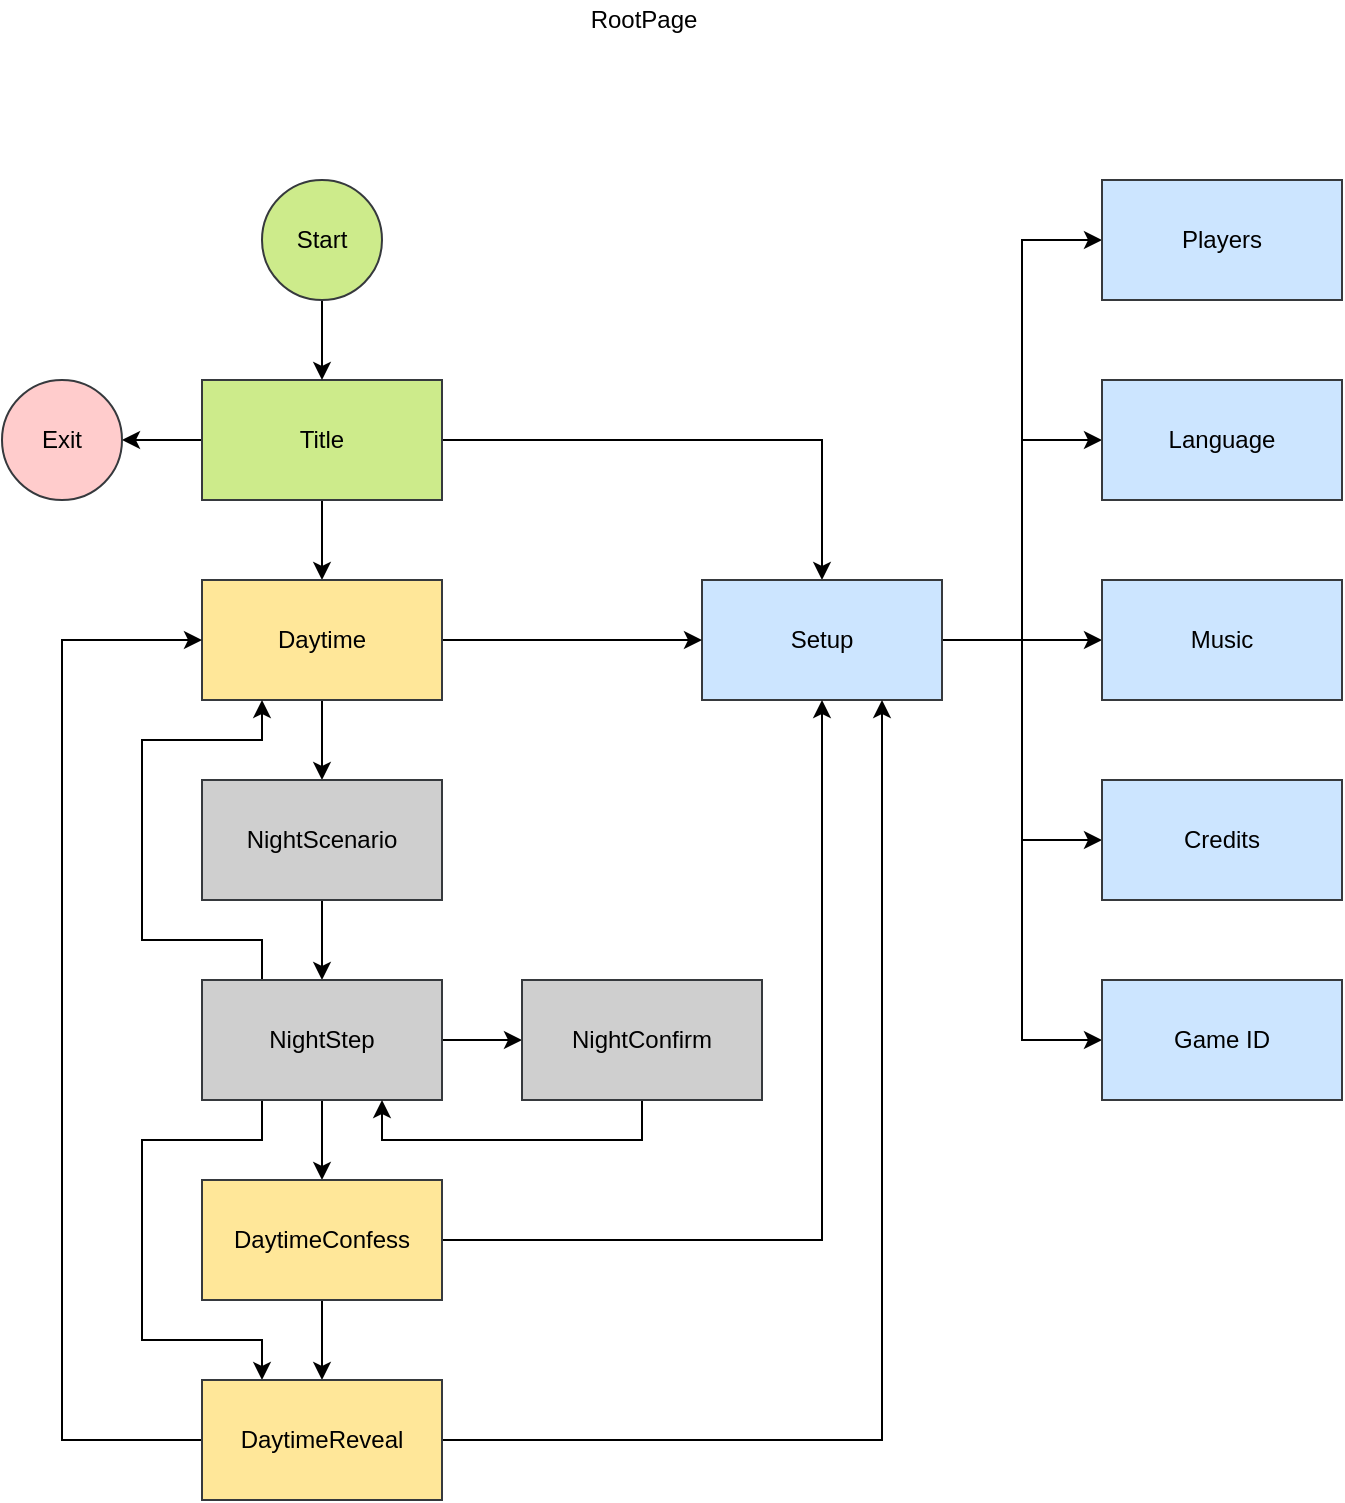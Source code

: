 <mxfile version="15.4.0" type="device"><diagram id="c8WA7uGFNBkueRXXOOZR" name="Page-1"><mxGraphModel dx="1113" dy="706" grid="1" gridSize="10" guides="1" tooltips="1" connect="1" arrows="1" fold="1" page="1" pageScale="1" pageWidth="827" pageHeight="1169" math="0" shadow="0"><root><mxCell id="0"/><mxCell id="1" parent="0"/><mxCell id="AEJ-3eX3F8_JpSc-YEdb-3" value="" style="edgeStyle=orthogonalEdgeStyle;rounded=0;orthogonalLoop=1;jettySize=auto;html=1;" parent="1" source="AEJ-3eX3F8_JpSc-YEdb-1" target="AEJ-3eX3F8_JpSc-YEdb-2" edge="1"><mxGeometry relative="1" as="geometry"/></mxCell><mxCell id="AEJ-3eX3F8_JpSc-YEdb-8" value="" style="edgeStyle=orthogonalEdgeStyle;rounded=0;orthogonalLoop=1;jettySize=auto;html=1;" parent="1" source="AEJ-3eX3F8_JpSc-YEdb-1" target="AEJ-3eX3F8_JpSc-YEdb-7" edge="1"><mxGeometry relative="1" as="geometry"/></mxCell><mxCell id="AEJ-3eX3F8_JpSc-YEdb-26" value="" style="edgeStyle=orthogonalEdgeStyle;rounded=0;orthogonalLoop=1;jettySize=auto;html=1;" parent="1" source="AEJ-3eX3F8_JpSc-YEdb-1" target="AEJ-3eX3F8_JpSc-YEdb-25" edge="1"><mxGeometry relative="1" as="geometry"/></mxCell><mxCell id="AEJ-3eX3F8_JpSc-YEdb-1" value="Title" style="rounded=0;whiteSpace=wrap;html=1;fillColor=#cdeb8b;strokeColor=#36393d;" parent="1" vertex="1"><mxGeometry x="179" y="210" width="120" height="60" as="geometry"/></mxCell><mxCell id="AEJ-3eX3F8_JpSc-YEdb-13" value="" style="edgeStyle=orthogonalEdgeStyle;rounded=0;orthogonalLoop=1;jettySize=auto;html=1;entryX=0;entryY=0.5;entryDx=0;entryDy=0;" parent="1" source="AEJ-3eX3F8_JpSc-YEdb-2" target="AEJ-3eX3F8_JpSc-YEdb-12" edge="1"><mxGeometry relative="1" as="geometry"/></mxCell><mxCell id="AEJ-3eX3F8_JpSc-YEdb-16" style="edgeStyle=orthogonalEdgeStyle;rounded=0;orthogonalLoop=1;jettySize=auto;html=1;entryX=0;entryY=0.5;entryDx=0;entryDy=0;" parent="1" source="AEJ-3eX3F8_JpSc-YEdb-2" target="AEJ-3eX3F8_JpSc-YEdb-14" edge="1"><mxGeometry relative="1" as="geometry"/></mxCell><mxCell id="AEJ-3eX3F8_JpSc-YEdb-21" style="edgeStyle=orthogonalEdgeStyle;rounded=0;orthogonalLoop=1;jettySize=auto;html=1;" parent="1" source="AEJ-3eX3F8_JpSc-YEdb-2" target="AEJ-3eX3F8_JpSc-YEdb-17" edge="1"><mxGeometry relative="1" as="geometry"/></mxCell><mxCell id="AEJ-3eX3F8_JpSc-YEdb-22" style="edgeStyle=orthogonalEdgeStyle;rounded=0;orthogonalLoop=1;jettySize=auto;html=1;entryX=0;entryY=0.5;entryDx=0;entryDy=0;" parent="1" source="AEJ-3eX3F8_JpSc-YEdb-2" target="AEJ-3eX3F8_JpSc-YEdb-18" edge="1"><mxGeometry relative="1" as="geometry"/></mxCell><mxCell id="AEJ-3eX3F8_JpSc-YEdb-24" style="edgeStyle=orthogonalEdgeStyle;rounded=0;orthogonalLoop=1;jettySize=auto;html=1;entryX=0;entryY=0.5;entryDx=0;entryDy=0;" parent="1" source="AEJ-3eX3F8_JpSc-YEdb-2" target="AEJ-3eX3F8_JpSc-YEdb-23" edge="1"><mxGeometry relative="1" as="geometry"/></mxCell><mxCell id="AEJ-3eX3F8_JpSc-YEdb-2" value="Setup" style="rounded=0;whiteSpace=wrap;html=1;fillColor=#cce5ff;strokeColor=#36393d;" parent="1" vertex="1"><mxGeometry x="429" y="310" width="120" height="60" as="geometry"/></mxCell><mxCell id="AEJ-3eX3F8_JpSc-YEdb-7" value="Exit" style="ellipse;whiteSpace=wrap;html=1;rounded=0;fillColor=#ffcccc;strokeColor=#36393d;" parent="1" vertex="1"><mxGeometry x="79" y="210" width="60" height="60" as="geometry"/></mxCell><mxCell id="AEJ-3eX3F8_JpSc-YEdb-11" value="" style="edgeStyle=orthogonalEdgeStyle;rounded=0;orthogonalLoop=1;jettySize=auto;html=1;" parent="1" source="AEJ-3eX3F8_JpSc-YEdb-9" target="AEJ-3eX3F8_JpSc-YEdb-1" edge="1"><mxGeometry relative="1" as="geometry"/></mxCell><mxCell id="AEJ-3eX3F8_JpSc-YEdb-9" value="Start" style="ellipse;whiteSpace=wrap;html=1;rounded=0;fillColor=#cdeb8b;strokeColor=#36393d;" parent="1" vertex="1"><mxGeometry x="209" y="110" width="60" height="60" as="geometry"/></mxCell><mxCell id="AEJ-3eX3F8_JpSc-YEdb-12" value="Players" style="rounded=0;whiteSpace=wrap;html=1;fillColor=#cce5ff;strokeColor=#36393d;" parent="1" vertex="1"><mxGeometry x="629" y="110" width="120" height="60" as="geometry"/></mxCell><mxCell id="AEJ-3eX3F8_JpSc-YEdb-14" value="Language" style="rounded=0;whiteSpace=wrap;html=1;fillColor=#cce5ff;strokeColor=#36393d;" parent="1" vertex="1"><mxGeometry x="629" y="210" width="120" height="60" as="geometry"/></mxCell><mxCell id="AEJ-3eX3F8_JpSc-YEdb-17" value="Music" style="rounded=0;whiteSpace=wrap;html=1;fillColor=#cce5ff;strokeColor=#36393d;" parent="1" vertex="1"><mxGeometry x="629" y="310" width="120" height="60" as="geometry"/></mxCell><mxCell id="AEJ-3eX3F8_JpSc-YEdb-18" value="Credits" style="rounded=0;whiteSpace=wrap;html=1;fillColor=#cce5ff;strokeColor=#36393d;" parent="1" vertex="1"><mxGeometry x="629" y="410" width="120" height="60" as="geometry"/></mxCell><mxCell id="AEJ-3eX3F8_JpSc-YEdb-23" value="Game ID" style="rounded=0;whiteSpace=wrap;html=1;fillColor=#cce5ff;strokeColor=#36393d;" parent="1" vertex="1"><mxGeometry x="629" y="510" width="120" height="60" as="geometry"/></mxCell><mxCell id="AEJ-3eX3F8_JpSc-YEdb-27" style="edgeStyle=orthogonalEdgeStyle;rounded=0;orthogonalLoop=1;jettySize=auto;html=1;entryX=0;entryY=0.5;entryDx=0;entryDy=0;" parent="1" source="AEJ-3eX3F8_JpSc-YEdb-25" target="AEJ-3eX3F8_JpSc-YEdb-2" edge="1"><mxGeometry relative="1" as="geometry"/></mxCell><mxCell id="AEJ-3eX3F8_JpSc-YEdb-30" value="" style="edgeStyle=orthogonalEdgeStyle;rounded=0;orthogonalLoop=1;jettySize=auto;html=1;" parent="1" source="AEJ-3eX3F8_JpSc-YEdb-25" target="AEJ-3eX3F8_JpSc-YEdb-29" edge="1"><mxGeometry relative="1" as="geometry"/></mxCell><mxCell id="AEJ-3eX3F8_JpSc-YEdb-25" value="Daytime" style="rounded=0;whiteSpace=wrap;html=1;strokeColor=#36393d;fillColor=#FFE799;" parent="1" vertex="1"><mxGeometry x="179" y="310" width="120" height="60" as="geometry"/></mxCell><mxCell id="AEJ-3eX3F8_JpSc-YEdb-28" value="RootPage" style="text;html=1;strokeColor=none;fillColor=none;align=center;verticalAlign=middle;whiteSpace=wrap;rounded=0;" parent="1" vertex="1"><mxGeometry x="380" y="20" width="40" height="20" as="geometry"/></mxCell><mxCell id="AEJ-3eX3F8_JpSc-YEdb-31" style="edgeStyle=orthogonalEdgeStyle;rounded=0;orthogonalLoop=1;jettySize=auto;html=1;exitX=0.25;exitY=0;exitDx=0;exitDy=0;entryX=0.25;entryY=1;entryDx=0;entryDy=0;" parent="1" source="AEJ-3eX3F8_JpSc-YEdb-32" target="AEJ-3eX3F8_JpSc-YEdb-25" edge="1"><mxGeometry relative="1" as="geometry"><mxPoint x="269" y="510" as="sourcePoint"/><mxPoint x="119" y="370" as="targetPoint"/><Array as="points"><mxPoint x="209" y="490"/><mxPoint x="149" y="490"/><mxPoint x="149" y="390"/><mxPoint x="209" y="390"/></Array></mxGeometry></mxCell><mxCell id="AEJ-3eX3F8_JpSc-YEdb-33" value="" style="edgeStyle=orthogonalEdgeStyle;rounded=0;orthogonalLoop=1;jettySize=auto;html=1;" parent="1" source="AEJ-3eX3F8_JpSc-YEdb-29" target="AEJ-3eX3F8_JpSc-YEdb-32" edge="1"><mxGeometry relative="1" as="geometry"/></mxCell><mxCell id="AEJ-3eX3F8_JpSc-YEdb-29" value="NightScenario" style="rounded=0;whiteSpace=wrap;html=1;strokeColor=#36393d;fillColor=#CFCFCF;" parent="1" vertex="1"><mxGeometry x="179" y="410" width="120" height="60" as="geometry"/></mxCell><mxCell id="AEJ-3eX3F8_JpSc-YEdb-35" value="" style="edgeStyle=orthogonalEdgeStyle;rounded=0;orthogonalLoop=1;jettySize=auto;html=1;" parent="1" source="AEJ-3eX3F8_JpSc-YEdb-32" target="AEJ-3eX3F8_JpSc-YEdb-34" edge="1"><mxGeometry relative="1" as="geometry"/></mxCell><mxCell id="AEJ-3eX3F8_JpSc-YEdb-38" value="" style="edgeStyle=orthogonalEdgeStyle;rounded=0;orthogonalLoop=1;jettySize=auto;html=1;" parent="1" source="AEJ-3eX3F8_JpSc-YEdb-32" target="AEJ-3eX3F8_JpSc-YEdb-37" edge="1"><mxGeometry relative="1" as="geometry"/></mxCell><mxCell id="AEJ-3eX3F8_JpSc-YEdb-41" style="edgeStyle=orthogonalEdgeStyle;rounded=0;orthogonalLoop=1;jettySize=auto;html=1;exitX=0.25;exitY=1;exitDx=0;exitDy=0;entryX=0.25;entryY=0;entryDx=0;entryDy=0;" parent="1" source="AEJ-3eX3F8_JpSc-YEdb-32" target="AEJ-3eX3F8_JpSc-YEdb-39" edge="1"><mxGeometry relative="1" as="geometry"><Array as="points"><mxPoint x="209" y="590"/><mxPoint x="149" y="590"/><mxPoint x="149" y="690"/><mxPoint x="209" y="690"/></Array></mxGeometry></mxCell><mxCell id="AEJ-3eX3F8_JpSc-YEdb-32" value="NightStep" style="rounded=0;whiteSpace=wrap;html=1;strokeColor=#36393d;fillColor=#CFCFCF;" parent="1" vertex="1"><mxGeometry x="179" y="510" width="120" height="60" as="geometry"/></mxCell><mxCell id="AEJ-3eX3F8_JpSc-YEdb-36" style="edgeStyle=orthogonalEdgeStyle;rounded=0;orthogonalLoop=1;jettySize=auto;html=1;entryX=0.75;entryY=1;entryDx=0;entryDy=0;exitX=0.5;exitY=1;exitDx=0;exitDy=0;" parent="1" source="AEJ-3eX3F8_JpSc-YEdb-34" target="AEJ-3eX3F8_JpSc-YEdb-32" edge="1"><mxGeometry relative="1" as="geometry"><mxPoint x="359" y="650" as="targetPoint"/></mxGeometry></mxCell><mxCell id="AEJ-3eX3F8_JpSc-YEdb-34" value="NightConfirm" style="rounded=0;whiteSpace=wrap;html=1;strokeColor=#36393d;fillColor=#CFCFCF;" parent="1" vertex="1"><mxGeometry x="339" y="510" width="120" height="60" as="geometry"/></mxCell><mxCell id="AEJ-3eX3F8_JpSc-YEdb-40" value="" style="edgeStyle=orthogonalEdgeStyle;rounded=0;orthogonalLoop=1;jettySize=auto;html=1;" parent="1" source="AEJ-3eX3F8_JpSc-YEdb-37" target="AEJ-3eX3F8_JpSc-YEdb-39" edge="1"><mxGeometry relative="1" as="geometry"/></mxCell><mxCell id="AEJ-3eX3F8_JpSc-YEdb-42" style="edgeStyle=orthogonalEdgeStyle;rounded=0;orthogonalLoop=1;jettySize=auto;html=1;" parent="1" source="AEJ-3eX3F8_JpSc-YEdb-37" target="AEJ-3eX3F8_JpSc-YEdb-2" edge="1"><mxGeometry relative="1" as="geometry"/></mxCell><mxCell id="AEJ-3eX3F8_JpSc-YEdb-37" value="DaytimeConfess" style="rounded=0;whiteSpace=wrap;html=1;strokeColor=#36393d;fillColor=#FFE799;" parent="1" vertex="1"><mxGeometry x="179" y="610" width="120" height="60" as="geometry"/></mxCell><mxCell id="AEJ-3eX3F8_JpSc-YEdb-43" style="edgeStyle=orthogonalEdgeStyle;rounded=0;orthogonalLoop=1;jettySize=auto;html=1;entryX=0.75;entryY=1;entryDx=0;entryDy=0;" parent="1" source="AEJ-3eX3F8_JpSc-YEdb-39" target="AEJ-3eX3F8_JpSc-YEdb-2" edge="1"><mxGeometry relative="1" as="geometry"/></mxCell><mxCell id="AEJ-3eX3F8_JpSc-YEdb-44" style="edgeStyle=orthogonalEdgeStyle;rounded=0;orthogonalLoop=1;jettySize=auto;html=1;entryX=0;entryY=0.5;entryDx=0;entryDy=0;" parent="1" source="AEJ-3eX3F8_JpSc-YEdb-39" target="AEJ-3eX3F8_JpSc-YEdb-25" edge="1"><mxGeometry relative="1" as="geometry"><Array as="points"><mxPoint x="109" y="740"/><mxPoint x="109" y="340"/></Array></mxGeometry></mxCell><mxCell id="AEJ-3eX3F8_JpSc-YEdb-39" value="DaytimeReveal" style="rounded=0;whiteSpace=wrap;html=1;strokeColor=#36393d;fillColor=#FFE799;" parent="1" vertex="1"><mxGeometry x="179" y="710" width="120" height="60" as="geometry"/></mxCell></root></mxGraphModel></diagram></mxfile>